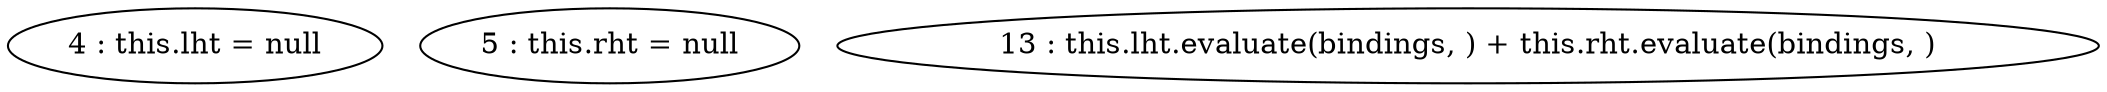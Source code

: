 digraph G {
"4 : this.lht = null"
"5 : this.rht = null"
"13 : this.lht.evaluate(bindings, ) + this.rht.evaluate(bindings, )"
}